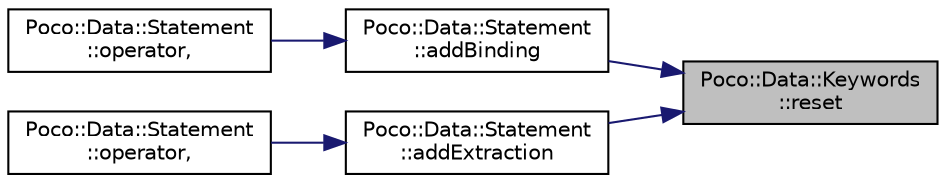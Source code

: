 digraph "Poco::Data::Keywords::reset"
{
 // LATEX_PDF_SIZE
  edge [fontname="Helvetica",fontsize="10",labelfontname="Helvetica",labelfontsize="10"];
  node [fontname="Helvetica",fontsize="10",shape=record];
  rankdir="RL";
  Node1 [label="Poco::Data::Keywords\l::reset",height=0.2,width=0.4,color="black", fillcolor="grey75", style="filled", fontcolor="black",tooltip="Sets all internal settings to their respective default values."];
  Node1 -> Node2 [dir="back",color="midnightblue",fontsize="10",style="solid"];
  Node2 [label="Poco::Data::Statement\l::addBinding",height=0.2,width=0.4,color="black", fillcolor="white", style="filled",URL="$classPoco_1_1Data_1_1Statement.html#a502f67fadd8607647b696bdd3b79df0f",tooltip="Registers the Binding vector with the Statement."];
  Node2 -> Node3 [dir="back",color="midnightblue",fontsize="10",style="solid"];
  Node3 [label="Poco::Data::Statement\l::operator,",height=0.2,width=0.4,color="black", fillcolor="white", style="filled",URL="$classPoco_1_1Data_1_1Statement.html#a9df3f71f6ae7e5b2acc5914df992bd4b",tooltip="Removes the all the bindings with specified name from the statement."];
  Node1 -> Node4 [dir="back",color="midnightblue",fontsize="10",style="solid"];
  Node4 [label="Poco::Data::Statement\l::addExtraction",height=0.2,width=0.4,color="black", fillcolor="white", style="filled",URL="$classPoco_1_1Data_1_1Statement.html#a71aa68b6abf52297359daa6205f1a625",tooltip="Registers the vector of extraction vectors with the Statement."];
  Node4 -> Node5 [dir="back",color="midnightblue",fontsize="10",style="solid"];
  Node5 [label="Poco::Data::Statement\l::operator,",height=0.2,width=0.4,color="black", fillcolor="white", style="filled",URL="$classPoco_1_1Data_1_1Statement.html#af7eafb8527a8224f3672b27200b4e0a0",tooltip=" "];
}
